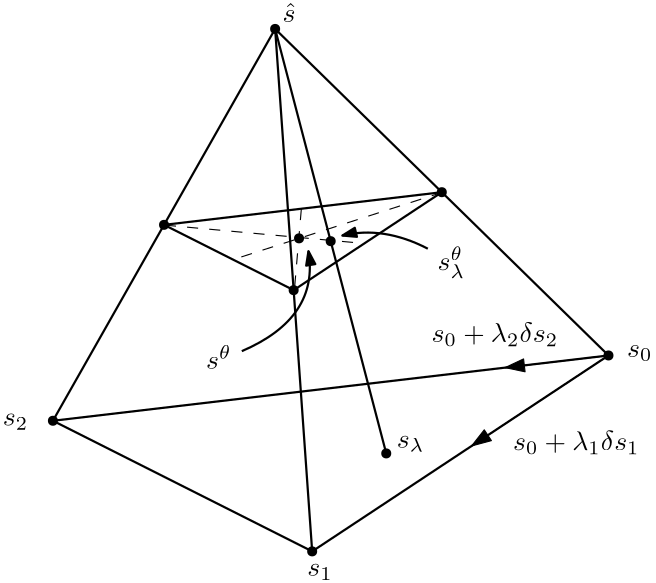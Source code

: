 <?xml version="1.0"?>
<!DOCTYPE ipe SYSTEM "ipe.dtd">
<ipe version="70206" creator="Ipe 7.2.7">
<info created="D:20180402225606" modified="D:20180430175311"/>
<ipestyle name="basic">
<symbol name="arrow/arc(spx)">
<path stroke="sym-stroke" fill="sym-stroke" pen="sym-pen">
0 0 m
-1 0.333 l
-1 -0.333 l
h
</path>
</symbol>
<symbol name="arrow/farc(spx)">
<path stroke="sym-stroke" fill="white" pen="sym-pen">
0 0 m
-1 0.333 l
-1 -0.333 l
h
</path>
</symbol>
<symbol name="arrow/ptarc(spx)">
<path stroke="sym-stroke" fill="sym-stroke" pen="sym-pen">
0 0 m
-1 0.333 l
-0.8 0 l
-1 -0.333 l
h
</path>
</symbol>
<symbol name="arrow/fptarc(spx)">
<path stroke="sym-stroke" fill="white" pen="sym-pen">
0 0 m
-1 0.333 l
-0.8 0 l
-1 -0.333 l
h
</path>
</symbol>
<symbol name="mark/circle(sx)" transformations="translations">
<path fill="sym-stroke">
0.6 0 0 0.6 0 0 e
0.4 0 0 0.4 0 0 e
</path>
</symbol>
<symbol name="mark/disk(sx)" transformations="translations">
<path fill="sym-stroke">
0.6 0 0 0.6 0 0 e
</path>
</symbol>
<symbol name="mark/fdisk(sfx)" transformations="translations">
<group>
<path fill="sym-fill">
0.5 0 0 0.5 0 0 e
</path>
<path fill="sym-stroke" fillrule="eofill">
0.6 0 0 0.6 0 0 e
0.4 0 0 0.4 0 0 e
</path>
</group>
</symbol>
<symbol name="mark/box(sx)" transformations="translations">
<path fill="sym-stroke" fillrule="eofill">
-0.6 -0.6 m
0.6 -0.6 l
0.6 0.6 l
-0.6 0.6 l
h
-0.4 -0.4 m
0.4 -0.4 l
0.4 0.4 l
-0.4 0.4 l
h
</path>
</symbol>
<symbol name="mark/square(sx)" transformations="translations">
<path fill="sym-stroke">
-0.6 -0.6 m
0.6 -0.6 l
0.6 0.6 l
-0.6 0.6 l
h
</path>
</symbol>
<symbol name="mark/fsquare(sfx)" transformations="translations">
<group>
<path fill="sym-fill">
-0.5 -0.5 m
0.5 -0.5 l
0.5 0.5 l
-0.5 0.5 l
h
</path>
<path fill="sym-stroke" fillrule="eofill">
-0.6 -0.6 m
0.6 -0.6 l
0.6 0.6 l
-0.6 0.6 l
h
-0.4 -0.4 m
0.4 -0.4 l
0.4 0.4 l
-0.4 0.4 l
h
</path>
</group>
</symbol>
<symbol name="mark/cross(sx)" transformations="translations">
<group>
<path fill="sym-stroke">
-0.43 -0.57 m
0.57 0.43 l
0.43 0.57 l
-0.57 -0.43 l
h
</path>
<path fill="sym-stroke">
-0.43 0.57 m
0.57 -0.43 l
0.43 -0.57 l
-0.57 0.43 l
h
</path>
</group>
</symbol>
<symbol name="arrow/fnormal(spx)">
<path stroke="sym-stroke" fill="white" pen="sym-pen">
0 0 m
-1 0.333 l
-1 -0.333 l
h
</path>
</symbol>
<symbol name="arrow/pointed(spx)">
<path stroke="sym-stroke" fill="sym-stroke" pen="sym-pen">
0 0 m
-1 0.333 l
-0.8 0 l
-1 -0.333 l
h
</path>
</symbol>
<symbol name="arrow/fpointed(spx)">
<path stroke="sym-stroke" fill="white" pen="sym-pen">
0 0 m
-1 0.333 l
-0.8 0 l
-1 -0.333 l
h
</path>
</symbol>
<symbol name="arrow/linear(spx)">
<path stroke="sym-stroke" pen="sym-pen">
-1 0.333 m
0 0 l
-1 -0.333 l
</path>
</symbol>
<symbol name="arrow/fdouble(spx)">
<path stroke="sym-stroke" fill="white" pen="sym-pen">
0 0 m
-1 0.333 l
-1 -0.333 l
h
-1 0 m
-2 0.333 l
-2 -0.333 l
h
</path>
</symbol>
<symbol name="arrow/double(spx)">
<path stroke="sym-stroke" fill="sym-stroke" pen="sym-pen">
0 0 m
-1 0.333 l
-1 -0.333 l
h
-1 0 m
-2 0.333 l
-2 -0.333 l
h
</path>
</symbol>
<pen name="heavier" value="0.8"/>
<pen name="fat" value="1.2"/>
<pen name="ultrafat" value="2"/>
<symbolsize name="large" value="5"/>
<symbolsize name="small" value="2"/>
<symbolsize name="tiny" value="1.1"/>
<arrowsize name="large" value="10"/>
<arrowsize name="small" value="5"/>
<arrowsize name="tiny" value="3"/>
<color name="red" value="1 0 0"/>
<color name="green" value="0 1 0"/>
<color name="blue" value="0 0 1"/>
<color name="yellow" value="1 1 0"/>
<color name="orange" value="1 0.647 0"/>
<color name="gold" value="1 0.843 0"/>
<color name="purple" value="0.627 0.125 0.941"/>
<color name="gray" value="0.745"/>
<color name="brown" value="0.647 0.165 0.165"/>
<color name="navy" value="0 0 0.502"/>
<color name="pink" value="1 0.753 0.796"/>
<color name="seagreen" value="0.18 0.545 0.341"/>
<color name="turquoise" value="0.251 0.878 0.816"/>
<color name="violet" value="0.933 0.51 0.933"/>
<color name="darkblue" value="0 0 0.545"/>
<color name="darkcyan" value="0 0.545 0.545"/>
<color name="darkgray" value="0.663"/>
<color name="darkgreen" value="0 0.392 0"/>
<color name="darkmagenta" value="0.545 0 0.545"/>
<color name="darkorange" value="1 0.549 0"/>
<color name="darkred" value="0.545 0 0"/>
<color name="lightblue" value="0.678 0.847 0.902"/>
<color name="lightcyan" value="0.878 1 1"/>
<color name="lightgray" value="0.827"/>
<color name="lightgreen" value="0.565 0.933 0.565"/>
<color name="lightyellow" value="1 1 0.878"/>
<dashstyle name="dashed" value="[4] 0"/>
<dashstyle name="dotted" value="[1 3] 0"/>
<dashstyle name="dash dotted" value="[4 2 1 2] 0"/>
<dashstyle name="dash dot dotted" value="[4 2 1 2 1 2] 0"/>
<textsize name="large" value="\large"/>
<textsize name="Large" value="\Large"/>
<textsize name="LARGE" value="\LARGE"/>
<textsize name="huge" value="\huge"/>
<textsize name="Huge" value="\Huge"/>
<textsize name="small" value="\small"/>
<textsize name="footnote" value="\footnotesize"/>
<textsize name="tiny" value="\tiny"/>
<textstyle name="center" begin="\begin{center}" end="\end{center}"/>
<textstyle name="itemize" begin="\begin{itemize}" end="\end{itemize}"/>
<textstyle name="item" begin="\begin{itemize}\item{}" end="\end{itemize}"/>
<gridsize name="4 pts" value="4"/>
<gridsize name="8 pts (~3 mm)" value="8"/>
<gridsize name="16 pts (~6 mm)" value="16"/>
<gridsize name="32 pts (~12 mm)" value="32"/>
<gridsize name="10 pts (~3.5 mm)" value="10"/>
<gridsize name="20 pts (~7 mm)" value="20"/>
<gridsize name="14 pts (~5 mm)" value="14"/>
<gridsize name="28 pts (~10 mm)" value="28"/>
<gridsize name="56 pts (~20 mm)" value="56"/>
<anglesize name="90 deg" value="90"/>
<anglesize name="60 deg" value="60"/>
<anglesize name="45 deg" value="45"/>
<anglesize name="30 deg" value="30"/>
<anglesize name="22.5 deg" value="22.5"/>
<opacity name="10%" value="0.1"/>
<opacity name="30%" value="0.3"/>
<opacity name="50%" value="0.5"/>
<opacity name="75%" value="0.75"/>
<tiling name="falling" angle="-60" step="4" width="1"/>
<tiling name="rising" angle="30" step="4" width="1"/>
</ipestyle>
<page>
<layer name="alpha"/>
<view layers="alpha" active="alpha"/>
<path layer="alpha" matrix="1.66667 0 0 1.46939 -5.3333 -496.98" stroke="black" pen="heavier">
176 752 m
128 656 l
</path>
<path matrix="1.66667 0 0 1.46939 -5.3333 -496.98" stroke="black" pen="heavier">
176 752 m
248 672 l
</path>
<path matrix="1.66667 0 0 1.46939 -5.3333 -496.98" stroke="black" pen="heavier">
176 752 m
184 624 l
</path>
<path matrix="1.66667 0 0 1.46939 -5.3333 -496.98" stroke="black" pen="heavier">
184 624 m
128 656 l
</path>
<path matrix="1.66667 0 0 1.46939 -5.3333 -496.98" stroke="black" pen="heavier">
152 704 m
180 688 l
</path>
<path matrix="1.66667 0 0 1.46939 -5.3333 -496.98" stroke="black" pen="heavier">
152 704 m
212 712 l
</path>
<path matrix="1.66667 0 0 1.46939 -5.3333 -496.98" stroke="black" pen="heavier">
180 688 m
212 712 l
</path>
<path matrix="1.66667 0 0 1.46939 -5.3333 -496.98" stroke="black" pen="heavier">
176 752 m
188 700 l
</path>
<path matrix="1.66667 0 0 1.46939 14.6667 -573.388" stroke="black" pen="heavier">
176 752 m
188 700 l
</path>
<use matrix="1.66667 0 0 1.46939 -5.3333 -496.98" name="mark/disk(sx)" pos="188 700" size="normal" stroke="black"/>
<use matrix="1.66667 0 0 1.46939 -5.3333 -496.98" name="mark/disk(sx)" pos="200 648" size="normal" stroke="black"/>
<use matrix="1.66667 0 0 1.46939 -5.3333 -496.98" name="mark/disk(sx)" pos="152 704" size="normal" stroke="black"/>
<use matrix="1.66667 0 0 1.46939 -5.3333 -496.98" name="mark/disk(sx)" pos="180 688" size="normal" stroke="black"/>
<use matrix="1.66667 0 0 1.46939 -5.3333 -496.98" name="mark/disk(sx)" pos="212 712" size="normal" stroke="black"/>
<use matrix="1.66667 0 0 1.46939 -5.3333 -496.98" name="mark/disk(sx)" pos="128 656" size="normal" stroke="black"/>
<use matrix="1.66667 0 0 1.46939 -5.3333 -496.98" name="mark/disk(sx)" pos="184 624" size="normal" stroke="black"/>
<use matrix="1.66667 0 0 1.46939 -5.3333 -496.98" name="mark/disk(sx)" pos="248 672" size="normal" stroke="black"/>
<use matrix="1.66667 0 0 1.46939 -5.3333 -496.98" name="mark/disk(sx)" pos="176 752" size="normal" stroke="black"/>
<text matrix="1 0 0 1 78.6704 -153.502" transformations="translations" pos="212 764" stroke="black" type="label" width="4.67" height="6.918" depth="0" valign="baseline" style="math">\hat{s}</text>
<text matrix="1 0 0 1 110.476 -158.911" transformations="translations" pos="236 680" stroke="black" type="label" width="9.893" height="8.46" depth="2.82" valign="baseline" style="math">s^\theta_\lambda</text>
<text matrix="1 0 0 1 75.0606 -147.15" transformations="translations" pos="256.692 604.401" stroke="black" type="label" width="9.893" height="4.294" depth="1.49" valign="baseline" style="math">s_\lambda</text>
<text matrix="1 0 0 1 68.976 -151.24" transformations="translations" pos="345.673 641.161" stroke="black" type="label" width="9.139" height="4.294" depth="1.49" valign="baseline" style="math">s_0</text>
<text matrix="1 0 0 1 74.0244 -147.462" transformations="translations" pos="225.536 558.599" stroke="black" type="label" width="9.139" height="4.294" depth="1.49" valign="baseline" style="math">s_1</text>
<text matrix="1 0 0 1 71.1081 -146.511" transformations="translations" pos="118.846 611.722" stroke="black" type="label" width="9.139" height="4.294" depth="1.49" valign="baseline" style="math">s_2</text>
<path matrix="1 0 0 1 80 -144" stroke="black" arrow="normal/normal">
328 634.449 m
278.737 601.875 l
</path>
<path matrix="1 0 0 1 80 -144" stroke="black" arrow="normal/normal">
328 634.449 m
290.754 630.071 l
</path>
<text matrix="1 0 0 1 59.5112 -150.762" transformations="translations" pos="284.822 646.033" stroke="black" type="label" width="45.541" height="6.923" depth="1.49" valign="baseline" style="math">s_0 + \lambda_2 \delta s_2</text>
<text matrix="1 0 0 1 54.7266 -136.843" transformations="translations" pos="318.914 593.193" stroke="black" type="label" width="45.541" height="6.923" depth="1.49" valign="baseline" style="math">s_0 + \lambda_1 \delta s_1</text>
<path matrix="1.66667 0 0 1.46939 -5.3333 -496.98" stroke="black" pen="heavier">
128 656 m
248 672 l
</path>
<path matrix="1.66667 0 0 1.46939 -5.3333 -496.98" stroke="black" pen="heavier">
184 624 m
248 672 l
</path>
<path stroke="black" dash="dashed">
348.19 549.18 m
272.778 524.941 l
</path>
<path stroke="black" dash="dashed">
297.432 543.172 m
294.946 514.167 l
</path>
<path stroke="black" dash="dashed">
248.331 537.371 m
320.429 530.741 l
</path>
<use name="mark/disk(sx)" pos="296.603 532.606" size="normal" stroke="black"/>
<path stroke="black" pen="heavier" arrow="normal/small">
276 492 m
304 504
300 528 c
</path>
<path stroke="black" pen="heavier" arrow="normal/small">
342.97 528.884 m
326.994 537.168
312.201 533.617 c
</path>
<text matrix="1 0 0 1 -1.77515 -6.50888" transformations="translations" pos="264.864 492.197" stroke="black" type="label" width="9.177" height="8.458" depth="0" valign="baseline" style="math">s^\theta</text>
</page>
</ipe>
